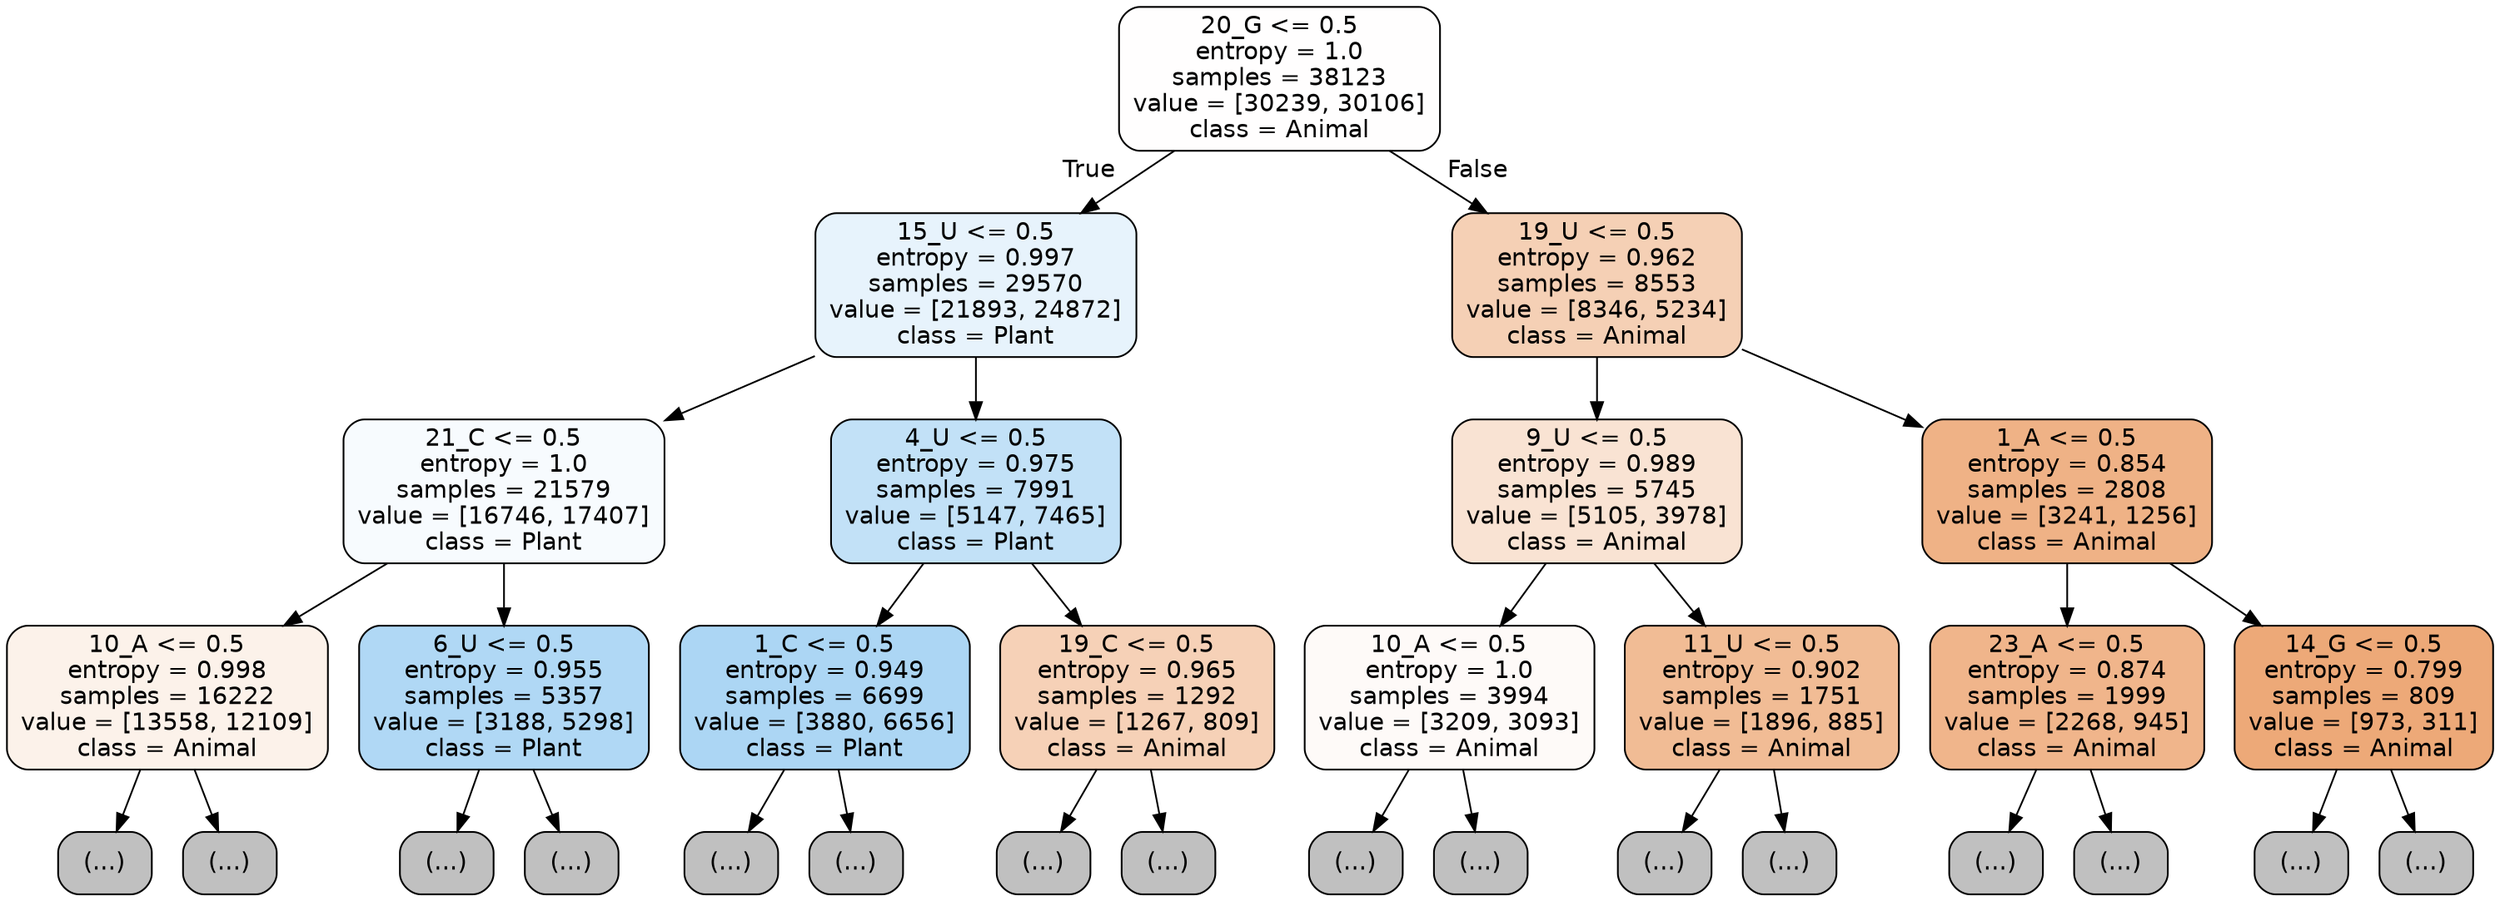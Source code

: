 digraph Tree {
node [shape=box, style="filled, rounded", color="black", fontname="helvetica"] ;
edge [fontname="helvetica"] ;
0 [label="20_G <= 0.5\nentropy = 1.0\nsamples = 38123\nvalue = [30239, 30106]\nclass = Animal", fillcolor="#fffefe"] ;
1 [label="15_U <= 0.5\nentropy = 0.997\nsamples = 29570\nvalue = [21893, 24872]\nclass = Plant", fillcolor="#e7f3fc"] ;
0 -> 1 [labeldistance=2.5, labelangle=45, headlabel="True"] ;
2 [label="21_C <= 0.5\nentropy = 1.0\nsamples = 21579\nvalue = [16746, 17407]\nclass = Plant", fillcolor="#f7fbfe"] ;
1 -> 2 ;
3 [label="10_A <= 0.5\nentropy = 0.998\nsamples = 16222\nvalue = [13558, 12109]\nclass = Animal", fillcolor="#fcf2ea"] ;
2 -> 3 ;
4 [label="(...)", fillcolor="#C0C0C0"] ;
3 -> 4 ;
5913 [label="(...)", fillcolor="#C0C0C0"] ;
3 -> 5913 ;
7828 [label="6_U <= 0.5\nentropy = 0.955\nsamples = 5357\nvalue = [3188, 5298]\nclass = Plant", fillcolor="#b0d8f5"] ;
2 -> 7828 ;
7829 [label="(...)", fillcolor="#C0C0C0"] ;
7828 -> 7829 ;
9242 [label="(...)", fillcolor="#C0C0C0"] ;
7828 -> 9242 ;
9741 [label="4_U <= 0.5\nentropy = 0.975\nsamples = 7991\nvalue = [5147, 7465]\nclass = Plant", fillcolor="#c2e1f7"] ;
1 -> 9741 ;
9742 [label="1_C <= 0.5\nentropy = 0.949\nsamples = 6699\nvalue = [3880, 6656]\nclass = Plant", fillcolor="#acd6f4"] ;
9741 -> 9742 ;
9743 [label="(...)", fillcolor="#C0C0C0"] ;
9742 -> 9743 ;
11842 [label="(...)", fillcolor="#C0C0C0"] ;
9742 -> 11842 ;
12299 [label="19_C <= 0.5\nentropy = 0.965\nsamples = 1292\nvalue = [1267, 809]\nclass = Animal", fillcolor="#f6d1b7"] ;
9741 -> 12299 ;
12300 [label="(...)", fillcolor="#C0C0C0"] ;
12299 -> 12300 ;
12909 [label="(...)", fillcolor="#C0C0C0"] ;
12299 -> 12909 ;
13124 [label="19_U <= 0.5\nentropy = 0.962\nsamples = 8553\nvalue = [8346, 5234]\nclass = Animal", fillcolor="#f5d0b5"] ;
0 -> 13124 [labeldistance=2.5, labelangle=-45, headlabel="False"] ;
13125 [label="9_U <= 0.5\nentropy = 0.989\nsamples = 5745\nvalue = [5105, 3978]\nclass = Animal", fillcolor="#f9e3d3"] ;
13124 -> 13125 ;
13126 [label="10_A <= 0.5\nentropy = 1.0\nsamples = 3994\nvalue = [3209, 3093]\nclass = Animal", fillcolor="#fefaf8"] ;
13125 -> 13126 ;
13127 [label="(...)", fillcolor="#C0C0C0"] ;
13126 -> 13127 ;
14654 [label="(...)", fillcolor="#C0C0C0"] ;
13126 -> 14654 ;
15191 [label="11_U <= 0.5\nentropy = 0.902\nsamples = 1751\nvalue = [1896, 885]\nclass = Animal", fillcolor="#f1bc95"] ;
13125 -> 15191 ;
15192 [label="(...)", fillcolor="#C0C0C0"] ;
15191 -> 15192 ;
15763 [label="(...)", fillcolor="#C0C0C0"] ;
15191 -> 15763 ;
15950 [label="1_A <= 0.5\nentropy = 0.854\nsamples = 2808\nvalue = [3241, 1256]\nclass = Animal", fillcolor="#efb286"] ;
13124 -> 15950 ;
15951 [label="23_A <= 0.5\nentropy = 0.874\nsamples = 1999\nvalue = [2268, 945]\nclass = Animal", fillcolor="#f0b58b"] ;
15950 -> 15951 ;
15952 [label="(...)", fillcolor="#C0C0C0"] ;
15951 -> 15952 ;
16877 [label="(...)", fillcolor="#C0C0C0"] ;
15951 -> 16877 ;
16900 [label="14_G <= 0.5\nentropy = 0.799\nsamples = 809\nvalue = [973, 311]\nclass = Animal", fillcolor="#eda978"] ;
15950 -> 16900 ;
16901 [label="(...)", fillcolor="#C0C0C0"] ;
16900 -> 16901 ;
17176 [label="(...)", fillcolor="#C0C0C0"] ;
16900 -> 17176 ;
}